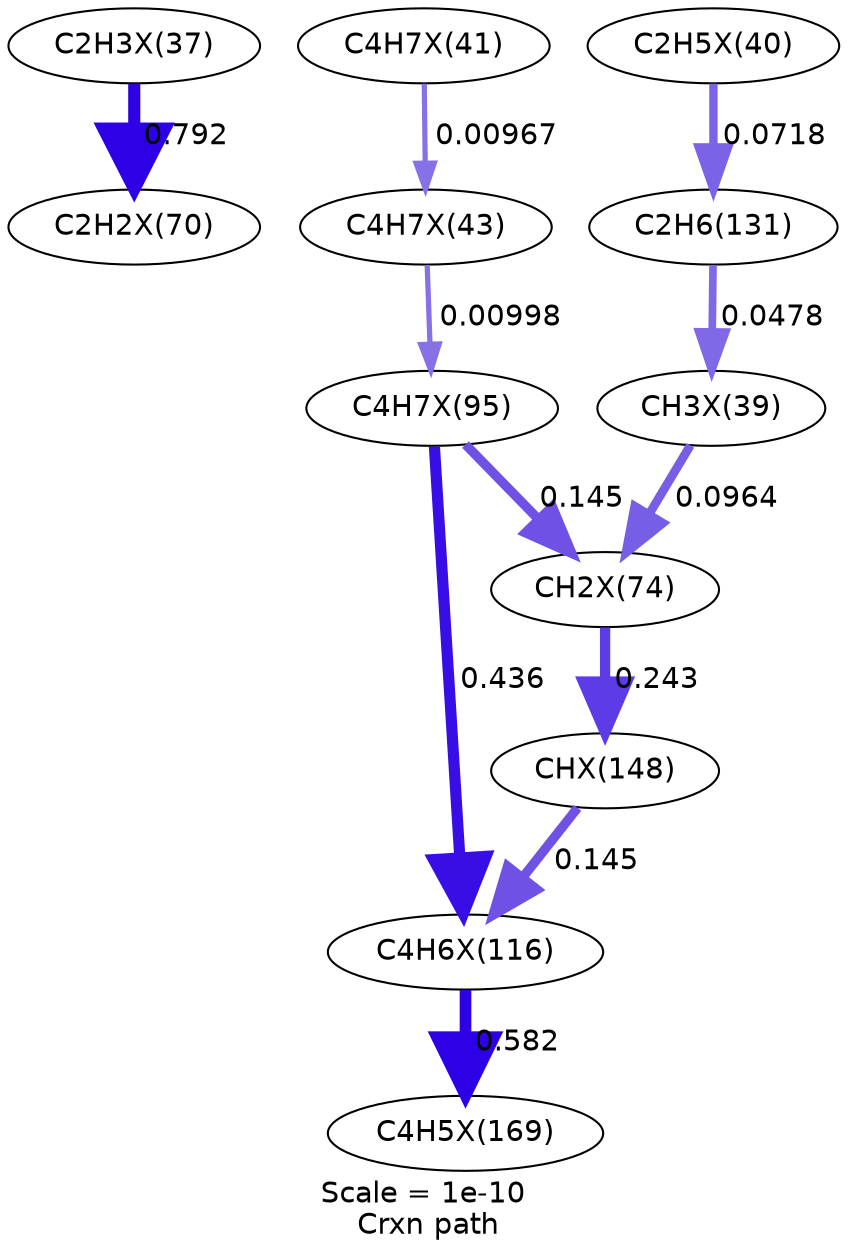 digraph reaction_paths {
center=1;
s13 -> s22[fontname="Helvetica", style="setlinewidth(5.82)", arrowsize=2.91, color="0.7, 1.29, 0.9"
, label=" 0.792"];
s16 -> s18[fontname="Helvetica", style="setlinewidth(2.5)", arrowsize=1.25, color="0.7, 0.51, 0.9"
, label=" 0.00967"];
s18 -> s25[fontname="Helvetica", style="setlinewidth(2.52)", arrowsize=1.26, color="0.7, 0.51, 0.9"
, label=" 0.00998"];
s25 -> s23[fontname="Helvetica", style="setlinewidth(4.54)", arrowsize=2.27, color="0.7, 0.645, 0.9"
, label=" 0.145"];
s25 -> s26[fontname="Helvetica", style="setlinewidth(5.37)", arrowsize=2.69, color="0.7, 0.936, 0.9"
, label=" 0.436"];
s15 -> s9[fontname="Helvetica", style="setlinewidth(4.01)", arrowsize=2.01, color="0.7, 0.572, 0.9"
, label=" 0.0718"];
s9 -> s14[fontname="Helvetica", style="setlinewidth(3.7)", arrowsize=1.85, color="0.7, 0.548, 0.9"
, label=" 0.0478"];
s14 -> s23[fontname="Helvetica", style="setlinewidth(4.23)", arrowsize=2.12, color="0.7, 0.596, 0.9"
, label=" 0.0964"];
s23 -> s27[fontname="Helvetica", style="setlinewidth(4.93)", arrowsize=2.47, color="0.7, 0.743, 0.9"
, label=" 0.243"];
s27 -> s26[fontname="Helvetica", style="setlinewidth(4.54)", arrowsize=2.27, color="0.7, 0.645, 0.9"
, label=" 0.145"];
s26 -> s28[fontname="Helvetica", style="setlinewidth(5.59)", arrowsize=2.8, color="0.7, 1.08, 0.9"
, label=" 0.582"];
s9 [ fontname="Helvetica", label="C2H6(131)"];
s13 [ fontname="Helvetica", label="C2H3X(37)"];
s14 [ fontname="Helvetica", label="CH3X(39)"];
s15 [ fontname="Helvetica", label="C2H5X(40)"];
s16 [ fontname="Helvetica", label="C4H7X(41)"];
s18 [ fontname="Helvetica", label="C4H7X(43)"];
s22 [ fontname="Helvetica", label="C2H2X(70)"];
s23 [ fontname="Helvetica", label="CH2X(74)"];
s25 [ fontname="Helvetica", label="C4H7X(95)"];
s26 [ fontname="Helvetica", label="C4H6X(116)"];
s27 [ fontname="Helvetica", label="CHX(148)"];
s28 [ fontname="Helvetica", label="C4H5X(169)"];
 label = "Scale = 1e-10\l Crxn path";
 fontname = "Helvetica";
}
